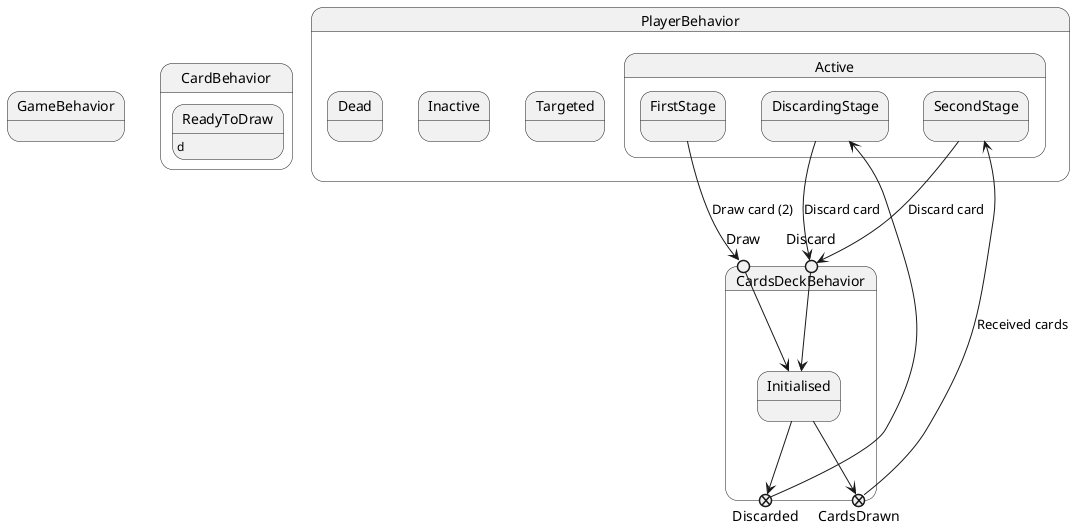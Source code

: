 @startuml
state GameBehavior {
}

state CardBehavior {
    state ReadyToDraw
    ReadyToDraw : d
}

state "PlayerBehavior" as pb {
    state "Active" as pb_a {
        state "FirstStage" as pb_a_f
        state "SecondStage" as pb_a_s
        state "DiscardingStage" as pb_a_d
    }
    state Targeted
    state Inactive
    state Dead
}

state "CardsDeckBehavior" as cdb {
  state "Draw" as cdb_dr <<entryPoint>>
  state "Discard" as cdb_dc <<entryPoint>>

  state "Initialised" as cdb_i

  state "Discarded" as cdb_dced <<exitPoint>>
  state "CardsDrawn" as cdb_cd <<exitPoint>>
}

pb_a_f --> cdb_dr : Draw card (2)
cdb_dr --> cdb_i
cdb_i --> cdb_cd
cdb_cd --> pb_a_s : Received cards

pb_a_s --> cdb_dc : Discard card
cdb_dc --> cdb_i
cdb_i --> cdb_dced
cdb_dced --> pb_a_d
pb_a_d --> cdb_dc : Discard card
@enduml
